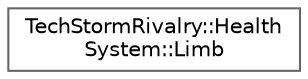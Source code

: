 digraph "Graphical Class Hierarchy"
{
 // LATEX_PDF_SIZE
  bgcolor="transparent";
  edge [fontname=Helvetica,fontsize=10,labelfontname=Helvetica,labelfontsize=10];
  node [fontname=Helvetica,fontsize=10,shape=box,height=0.2,width=0.4];
  rankdir="LR";
  Node0 [id="Node000000",label="TechStormRivalry::Health\lSystem::Limb",height=0.2,width=0.4,color="grey40", fillcolor="white", style="filled",URL="$class_tech_storm_rivalry_1_1_health_system_1_1_limb.html",tooltip=" "];
}
